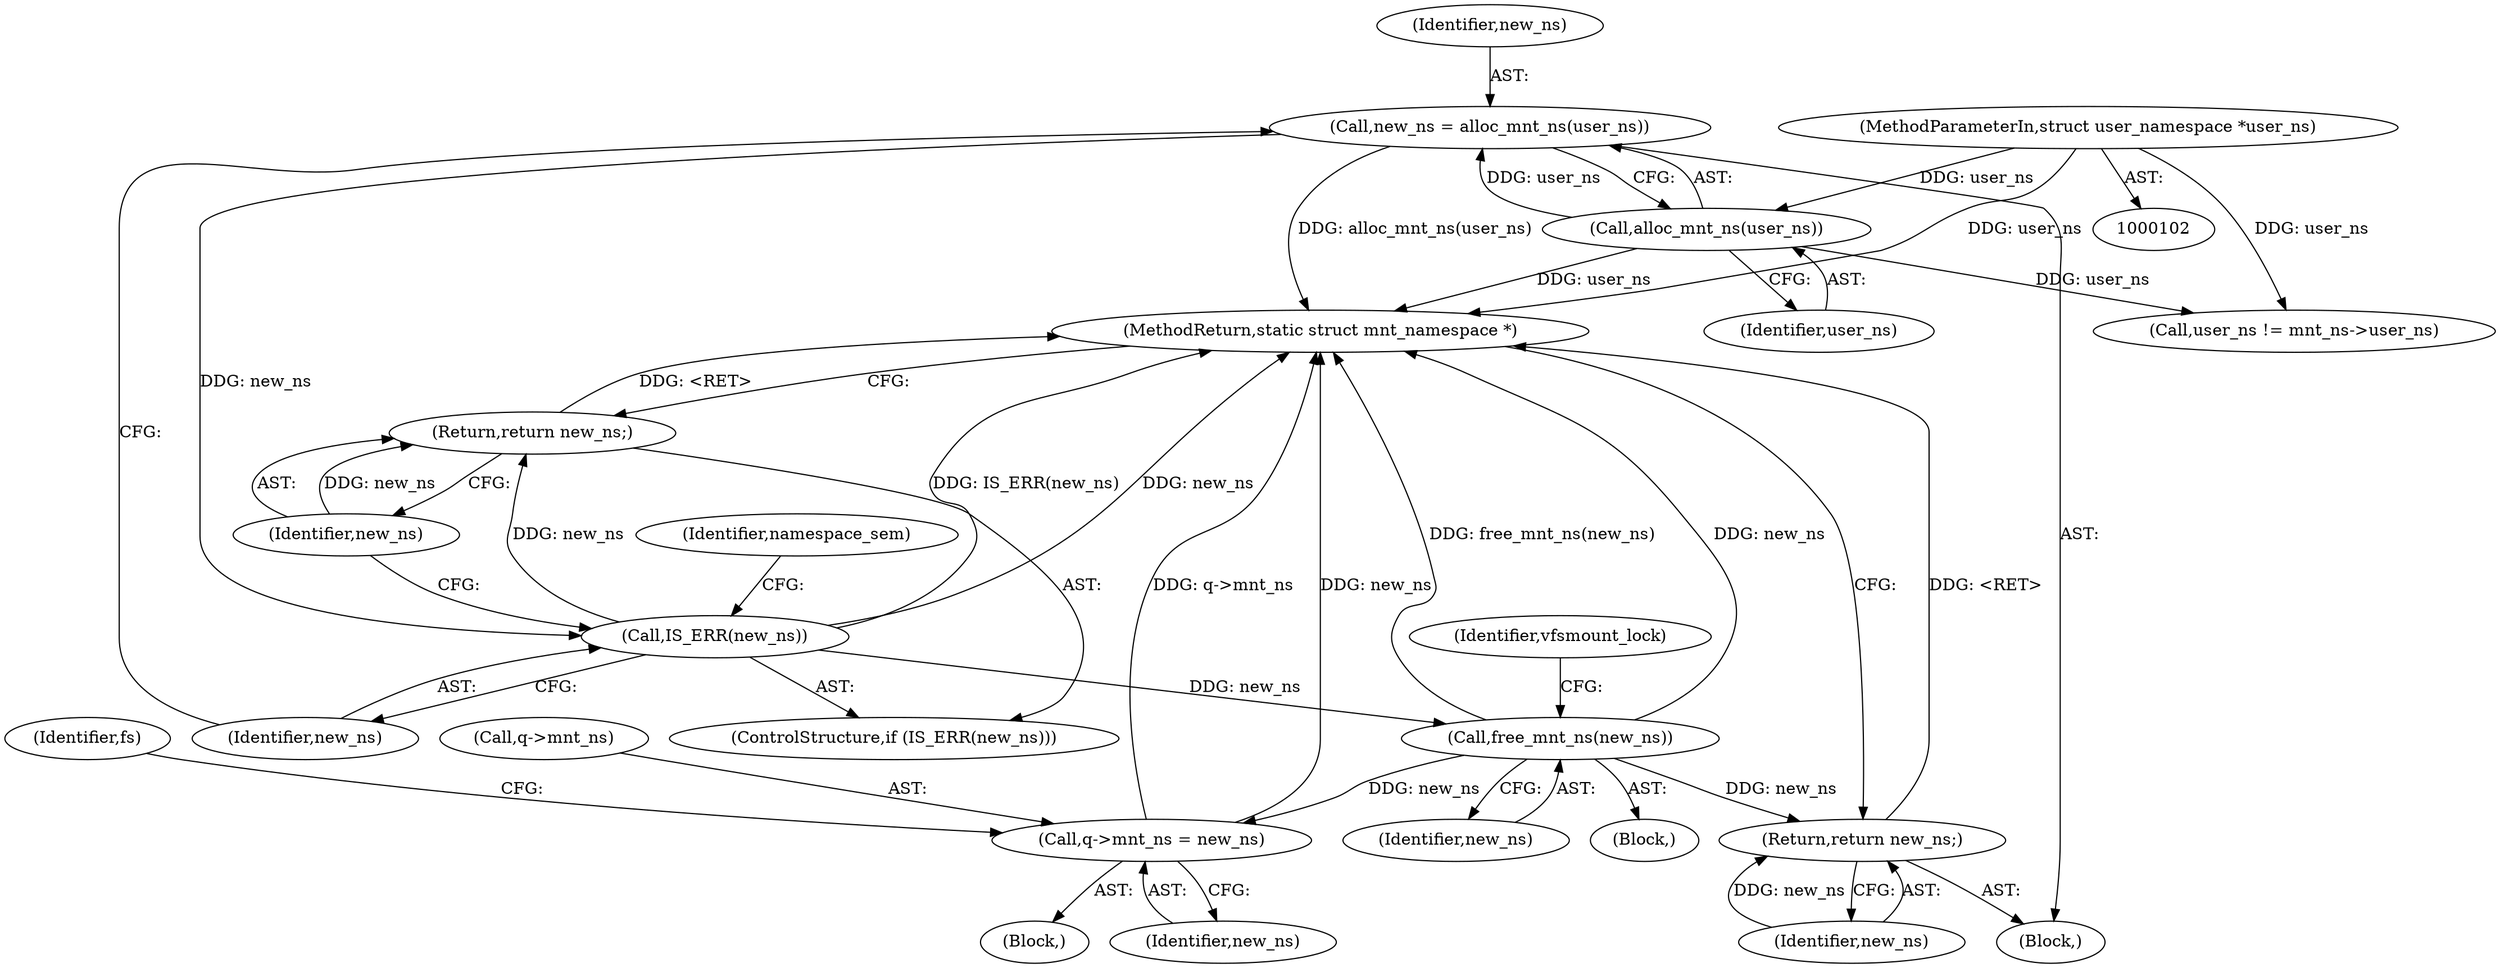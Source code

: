 digraph "0_linux_132c94e31b8bca8ea921f9f96a57d684fa4ae0a9_0@pointer" {
"1000125" [label="(Call,new_ns = alloc_mnt_ns(user_ns))"];
"1000127" [label="(Call,alloc_mnt_ns(user_ns))"];
"1000104" [label="(MethodParameterIn,struct user_namespace *user_ns)"];
"1000130" [label="(Call,IS_ERR(new_ns))"];
"1000132" [label="(Return,return new_ns;)"];
"1000165" [label="(Call,free_mnt_ns(new_ns))"];
"1000179" [label="(Call,q->mnt_ns = new_ns)"];
"1000261" [label="(Return,return new_ns;)"];
"1000185" [label="(Identifier,fs)"];
"1000166" [label="(Identifier,new_ns)"];
"1000263" [label="(MethodReturn,static struct mnt_namespace *)"];
"1000104" [label="(MethodParameterIn,struct user_namespace *user_ns)"];
"1000129" [label="(ControlStructure,if (IS_ERR(new_ns)))"];
"1000128" [label="(Identifier,user_ns)"];
"1000261" [label="(Return,return new_ns;)"];
"1000161" [label="(Block,)"];
"1000127" [label="(Call,alloc_mnt_ns(user_ns))"];
"1000132" [label="(Return,return new_ns;)"];
"1000130" [label="(Call,IS_ERR(new_ns))"];
"1000169" [label="(Identifier,vfsmount_lock)"];
"1000179" [label="(Call,q->mnt_ns = new_ns)"];
"1000136" [label="(Identifier,namespace_sem)"];
"1000125" [label="(Call,new_ns = alloc_mnt_ns(user_ns))"];
"1000165" [label="(Call,free_mnt_ns(new_ns))"];
"1000143" [label="(Call,user_ns != mnt_ns->user_ns)"];
"1000262" [label="(Identifier,new_ns)"];
"1000131" [label="(Identifier,new_ns)"];
"1000133" [label="(Identifier,new_ns)"];
"1000178" [label="(Block,)"];
"1000126" [label="(Identifier,new_ns)"];
"1000180" [label="(Call,q->mnt_ns)"];
"1000183" [label="(Identifier,new_ns)"];
"1000106" [label="(Block,)"];
"1000125" -> "1000106"  [label="AST: "];
"1000125" -> "1000127"  [label="CFG: "];
"1000126" -> "1000125"  [label="AST: "];
"1000127" -> "1000125"  [label="AST: "];
"1000131" -> "1000125"  [label="CFG: "];
"1000125" -> "1000263"  [label="DDG: alloc_mnt_ns(user_ns)"];
"1000127" -> "1000125"  [label="DDG: user_ns"];
"1000125" -> "1000130"  [label="DDG: new_ns"];
"1000127" -> "1000128"  [label="CFG: "];
"1000128" -> "1000127"  [label="AST: "];
"1000127" -> "1000263"  [label="DDG: user_ns"];
"1000104" -> "1000127"  [label="DDG: user_ns"];
"1000127" -> "1000143"  [label="DDG: user_ns"];
"1000104" -> "1000102"  [label="AST: "];
"1000104" -> "1000263"  [label="DDG: user_ns"];
"1000104" -> "1000143"  [label="DDG: user_ns"];
"1000130" -> "1000129"  [label="AST: "];
"1000130" -> "1000131"  [label="CFG: "];
"1000131" -> "1000130"  [label="AST: "];
"1000133" -> "1000130"  [label="CFG: "];
"1000136" -> "1000130"  [label="CFG: "];
"1000130" -> "1000263"  [label="DDG: IS_ERR(new_ns)"];
"1000130" -> "1000263"  [label="DDG: new_ns"];
"1000130" -> "1000132"  [label="DDG: new_ns"];
"1000130" -> "1000165"  [label="DDG: new_ns"];
"1000132" -> "1000129"  [label="AST: "];
"1000132" -> "1000133"  [label="CFG: "];
"1000133" -> "1000132"  [label="AST: "];
"1000263" -> "1000132"  [label="CFG: "];
"1000132" -> "1000263"  [label="DDG: <RET>"];
"1000133" -> "1000132"  [label="DDG: new_ns"];
"1000165" -> "1000161"  [label="AST: "];
"1000165" -> "1000166"  [label="CFG: "];
"1000166" -> "1000165"  [label="AST: "];
"1000169" -> "1000165"  [label="CFG: "];
"1000165" -> "1000263"  [label="DDG: new_ns"];
"1000165" -> "1000263"  [label="DDG: free_mnt_ns(new_ns)"];
"1000165" -> "1000179"  [label="DDG: new_ns"];
"1000165" -> "1000261"  [label="DDG: new_ns"];
"1000179" -> "1000178"  [label="AST: "];
"1000179" -> "1000183"  [label="CFG: "];
"1000180" -> "1000179"  [label="AST: "];
"1000183" -> "1000179"  [label="AST: "];
"1000185" -> "1000179"  [label="CFG: "];
"1000179" -> "1000263"  [label="DDG: new_ns"];
"1000179" -> "1000263"  [label="DDG: q->mnt_ns"];
"1000261" -> "1000106"  [label="AST: "];
"1000261" -> "1000262"  [label="CFG: "];
"1000262" -> "1000261"  [label="AST: "];
"1000263" -> "1000261"  [label="CFG: "];
"1000261" -> "1000263"  [label="DDG: <RET>"];
"1000262" -> "1000261"  [label="DDG: new_ns"];
}

